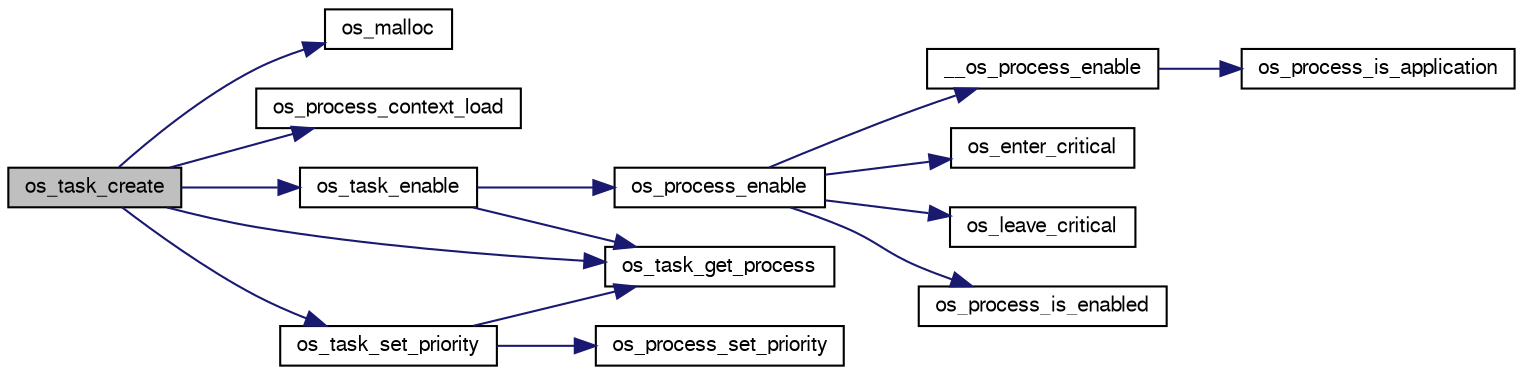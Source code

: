 digraph G
{
  edge [fontname="FreeSans",fontsize="10",labelfontname="FreeSans",labelfontsize="10"];
  node [fontname="FreeSans",fontsize="10",shape=record];
  rankdir=LR;
  Node1 [label="os_task_create",height=0.2,width=0.4,color="black", fillcolor="grey75", style="filled" fontcolor="black"];
  Node1 -> Node2 [color="midnightblue",fontsize="10",style="solid",fontname="FreeSans"];
  Node2 [label="os_malloc",height=0.2,width=0.4,color="black", fillcolor="white", style="filled",URL="$group__os__port__group.html#ga7490a7a8211d044d1cf3cb7fe91ef8ca",tooltip="Allocate some memory for the stack of a task."];
  Node1 -> Node3 [color="midnightblue",fontsize="10",style="solid",fontname="FreeSans"];
  Node3 [label="os_process_context_load",height=0.2,width=0.4,color="black", fillcolor="white", style="filled",URL="$group__os__port__group.html#ga61a509098660222d7a1853c1c4646528",tooltip="Load the context of a task into the stack. this is the inital process which will setup the stack befo..."];
  Node1 -> Node4 [color="midnightblue",fontsize="10",style="solid",fontname="FreeSans"];
  Node4 [label="os_task_enable",height=0.2,width=0.4,color="black", fillcolor="white", style="filled",URL="$group__group__os__public__api.html#ga429aaa6bd845aaa8781e37ec899c56b0",tooltip="Enable the execution a task."];
  Node4 -> Node5 [color="midnightblue",fontsize="10",style="solid",fontname="FreeSans"];
  Node5 [label="os_process_enable",height=0.2,width=0.4,color="black", fillcolor="white", style="filled",URL="$group__group__os__public__api.html#gae0e13a019be1d8bfa29bae998ad20def",tooltip="Enable the execution a process."];
  Node5 -> Node6 [color="midnightblue",fontsize="10",style="solid",fontname="FreeSans"];
  Node6 [label="__os_process_enable",height=0.2,width=0.4,color="black", fillcolor="white", style="filled",URL="$group__group__os__internal__api.html#gadbbc7ac6ede447e46f3abd0b43cf7279"];
  Node6 -> Node7 [color="midnightblue",fontsize="10",style="solid",fontname="FreeSans"];
  Node7 [label="os_process_is_application",height=0.2,width=0.4,color="black", fillcolor="white", style="filled",URL="$group__group__os__public__api.html#gaa2a70f2f4c0f8d7ebbb5589b2c5bce7f",tooltip="Check if a process is the application process."];
  Node5 -> Node8 [color="midnightblue",fontsize="10",style="solid",fontname="FreeSans"];
  Node8 [label="os_enter_critical",height=0.2,width=0.4,color="black", fillcolor="white", style="filled",URL="$group__os__port__group.html#ga8c5be06e8a791ac257e372d19a41e527",tooltip="Start of a critical code region. Preemptive context switches cannot occur when in a critical region..."];
  Node5 -> Node9 [color="midnightblue",fontsize="10",style="solid",fontname="FreeSans"];
  Node9 [label="os_leave_critical",height=0.2,width=0.4,color="black", fillcolor="white", style="filled",URL="$group__os__port__group.html#ga1ed5e871f1b9707aafedd8f97d9d6524",tooltip="Exit a critical code region. ."];
  Node5 -> Node10 [color="midnightblue",fontsize="10",style="solid",fontname="FreeSans"];
  Node10 [label="os_process_is_enabled",height=0.2,width=0.4,color="black", fillcolor="white", style="filled",URL="$group__group__os__public__api.html#gaa0ef4301dd6970eb16d4afd6f66e5f67",tooltip="Check wether a process is enabled or not."];
  Node4 -> Node11 [color="midnightblue",fontsize="10",style="solid",fontname="FreeSans"];
  Node11 [label="os_task_get_process",height=0.2,width=0.4,color="black", fillcolor="white", style="filled",URL="$group__group__os__public__api.html#gac7e44f93fb27ec80a0319b3cbc830c9a",tooltip="Get the task process."];
  Node1 -> Node11 [color="midnightblue",fontsize="10",style="solid",fontname="FreeSans"];
  Node1 -> Node12 [color="midnightblue",fontsize="10",style="solid",fontname="FreeSans"];
  Node12 [label="os_task_set_priority",height=0.2,width=0.4,color="black", fillcolor="white", style="filled",URL="$group__group__os__public__api.html#gab48300804c48db05d1bc8eb64302fcbd",tooltip="Set a priority to a task."];
  Node12 -> Node13 [color="midnightblue",fontsize="10",style="solid",fontname="FreeSans"];
  Node13 [label="os_process_set_priority",height=0.2,width=0.4,color="black", fillcolor="white", style="filled",URL="$group__group__os__public__api.html#ga9ee7f5cabef074dbe97b342134103973",tooltip="Change the priority of a process."];
  Node12 -> Node11 [color="midnightblue",fontsize="10",style="solid",fontname="FreeSans"];
}
